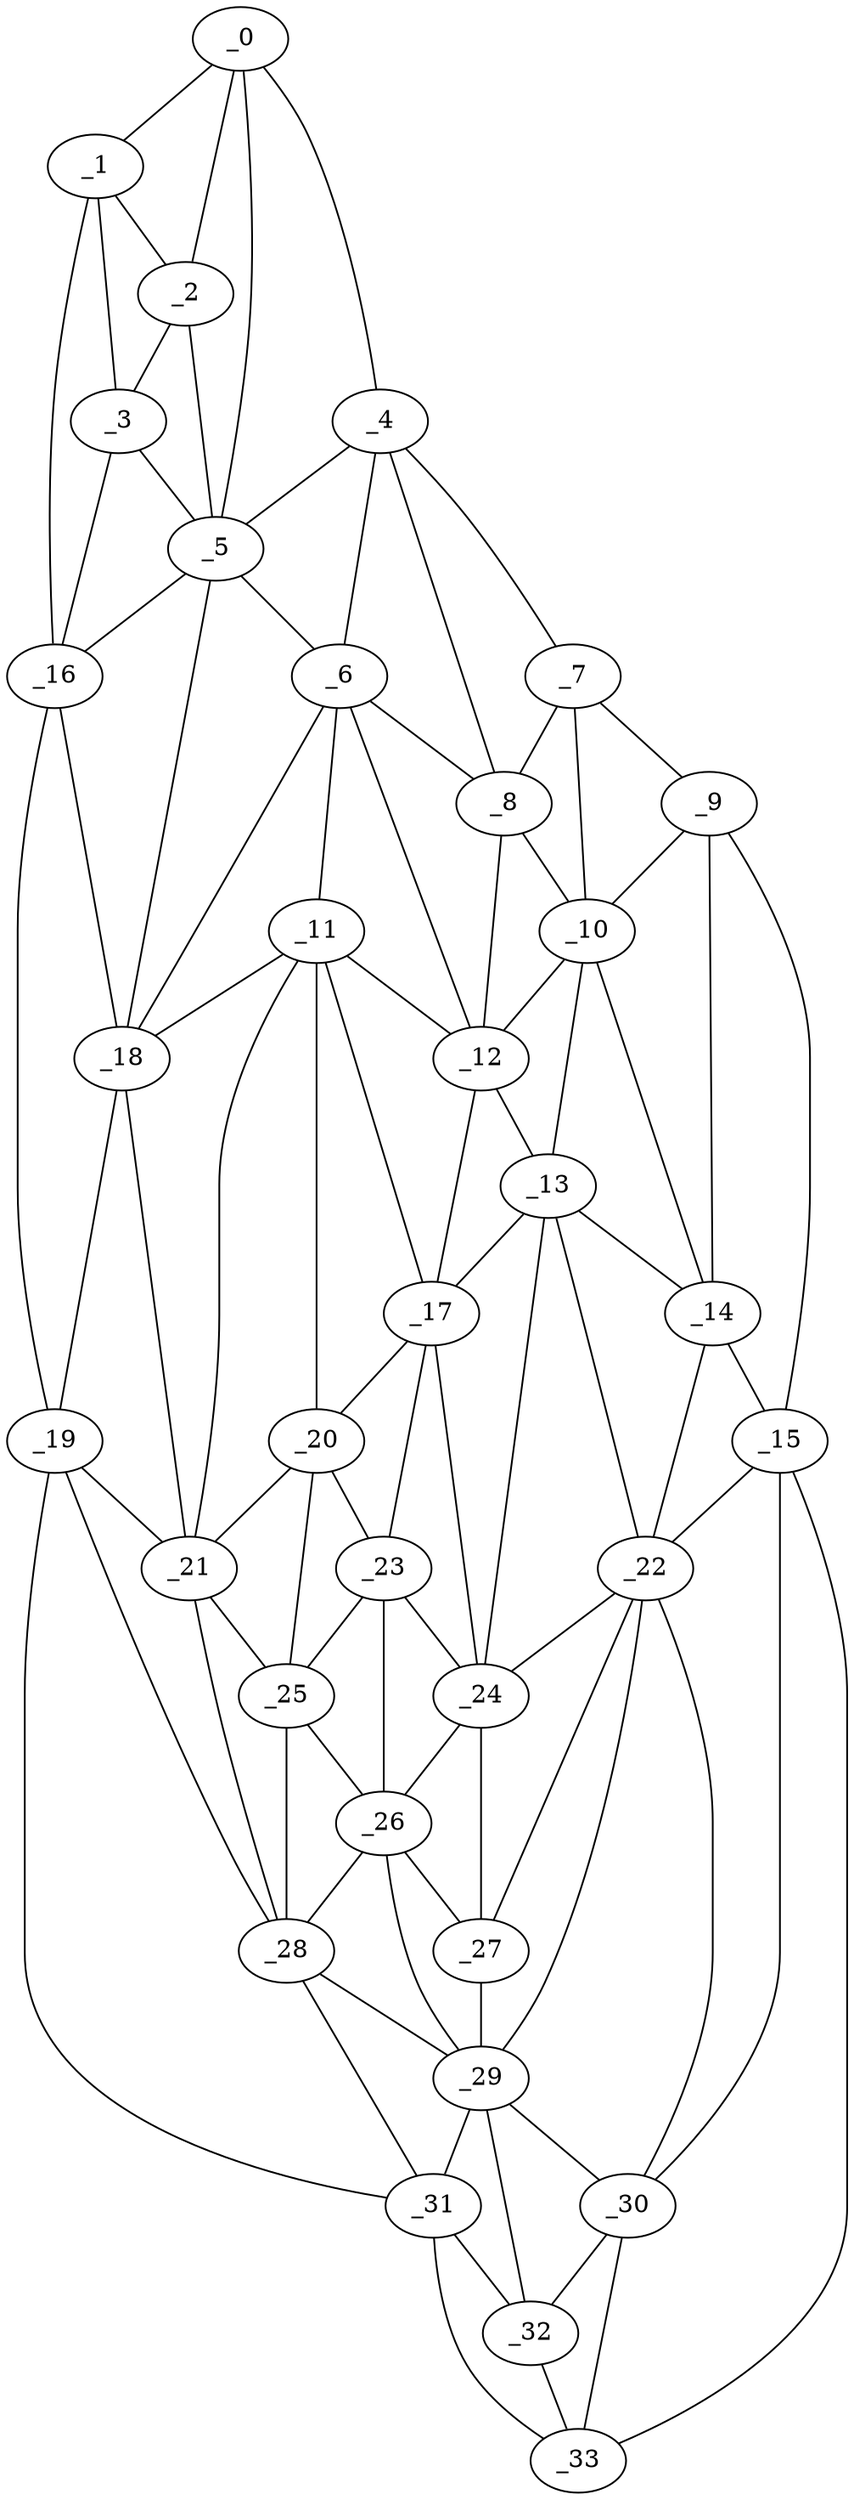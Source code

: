 graph "obj69__255.gxl" {
	_0	 [x=8,
		y=50];
	_1	 [x=9,
		y=19];
	_0 -- _1	 [valence=1];
	_2	 [x=10,
		y=35];
	_0 -- _2	 [valence=1];
	_4	 [x=17,
		y=65];
	_0 -- _4	 [valence=1];
	_5	 [x=24,
		y=39];
	_0 -- _5	 [valence=1];
	_1 -- _2	 [valence=1];
	_3	 [x=14,
		y=27];
	_1 -- _3	 [valence=2];
	_16	 [x=67,
		y=13];
	_1 -- _16	 [valence=1];
	_2 -- _3	 [valence=2];
	_2 -- _5	 [valence=2];
	_3 -- _5	 [valence=1];
	_3 -- _16	 [valence=1];
	_4 -- _5	 [valence=2];
	_6	 [x=37,
		y=60];
	_4 -- _6	 [valence=2];
	_7	 [x=37,
		y=91];
	_4 -- _7	 [valence=1];
	_8	 [x=41,
		y=77];
	_4 -- _8	 [valence=1];
	_5 -- _6	 [valence=2];
	_5 -- _16	 [valence=1];
	_18	 [x=73,
		y=29];
	_5 -- _18	 [valence=2];
	_6 -- _8	 [valence=1];
	_11	 [x=62,
		y=61];
	_6 -- _11	 [valence=1];
	_12	 [x=62,
		y=69];
	_6 -- _12	 [valence=2];
	_6 -- _18	 [valence=2];
	_7 -- _8	 [valence=1];
	_9	 [x=50,
		y=107];
	_7 -- _9	 [valence=1];
	_10	 [x=59,
		y=77];
	_7 -- _10	 [valence=2];
	_8 -- _10	 [valence=2];
	_8 -- _12	 [valence=2];
	_9 -- _10	 [valence=2];
	_14	 [x=66,
		y=103];
	_9 -- _14	 [valence=1];
	_15	 [x=66,
		y=112];
	_9 -- _15	 [valence=1];
	_10 -- _12	 [valence=1];
	_13	 [x=66,
		y=74];
	_10 -- _13	 [valence=1];
	_10 -- _14	 [valence=2];
	_11 -- _12	 [valence=2];
	_17	 [x=69,
		y=64];
	_11 -- _17	 [valence=1];
	_11 -- _18	 [valence=2];
	_20	 [x=86,
		y=53];
	_11 -- _20	 [valence=2];
	_21	 [x=87,
		y=47];
	_11 -- _21	 [valence=2];
	_12 -- _13	 [valence=2];
	_12 -- _17	 [valence=1];
	_13 -- _14	 [valence=2];
	_13 -- _17	 [valence=2];
	_22	 [x=87,
		y=102];
	_13 -- _22	 [valence=2];
	_24	 [x=89,
		y=71];
	_13 -- _24	 [valence=1];
	_14 -- _15	 [valence=1];
	_14 -- _22	 [valence=1];
	_15 -- _22	 [valence=2];
	_30	 [x=110,
		y=107];
	_15 -- _30	 [valence=2];
	_33	 [x=123,
		y=106];
	_15 -- _33	 [valence=1];
	_16 -- _18	 [valence=2];
	_19	 [x=83,
		y=30];
	_16 -- _19	 [valence=1];
	_17 -- _20	 [valence=2];
	_23	 [x=88,
		y=63];
	_17 -- _23	 [valence=2];
	_17 -- _24	 [valence=2];
	_18 -- _19	 [valence=2];
	_18 -- _21	 [valence=2];
	_19 -- _21	 [valence=1];
	_28	 [x=100,
		y=52];
	_19 -- _28	 [valence=2];
	_31	 [x=117,
		y=69];
	_19 -- _31	 [valence=1];
	_20 -- _21	 [valence=2];
	_20 -- _23	 [valence=1];
	_25	 [x=95,
		y=53];
	_20 -- _25	 [valence=2];
	_21 -- _25	 [valence=2];
	_21 -- _28	 [valence=1];
	_22 -- _24	 [valence=1];
	_27	 [x=98,
		y=71];
	_22 -- _27	 [valence=1];
	_29	 [x=108,
		y=72];
	_22 -- _29	 [valence=2];
	_22 -- _30	 [valence=2];
	_23 -- _24	 [valence=1];
	_23 -- _25	 [valence=1];
	_26	 [x=97,
		y=65];
	_23 -- _26	 [valence=2];
	_24 -- _26	 [valence=1];
	_24 -- _27	 [valence=2];
	_25 -- _26	 [valence=2];
	_25 -- _28	 [valence=2];
	_26 -- _27	 [valence=1];
	_26 -- _28	 [valence=2];
	_26 -- _29	 [valence=2];
	_27 -- _29	 [valence=2];
	_28 -- _29	 [valence=2];
	_28 -- _31	 [valence=1];
	_29 -- _30	 [valence=2];
	_29 -- _31	 [valence=1];
	_32	 [x=121,
		y=95];
	_29 -- _32	 [valence=2];
	_30 -- _32	 [valence=2];
	_30 -- _33	 [valence=1];
	_31 -- _32	 [valence=2];
	_31 -- _33	 [valence=1];
	_32 -- _33	 [valence=2];
}
